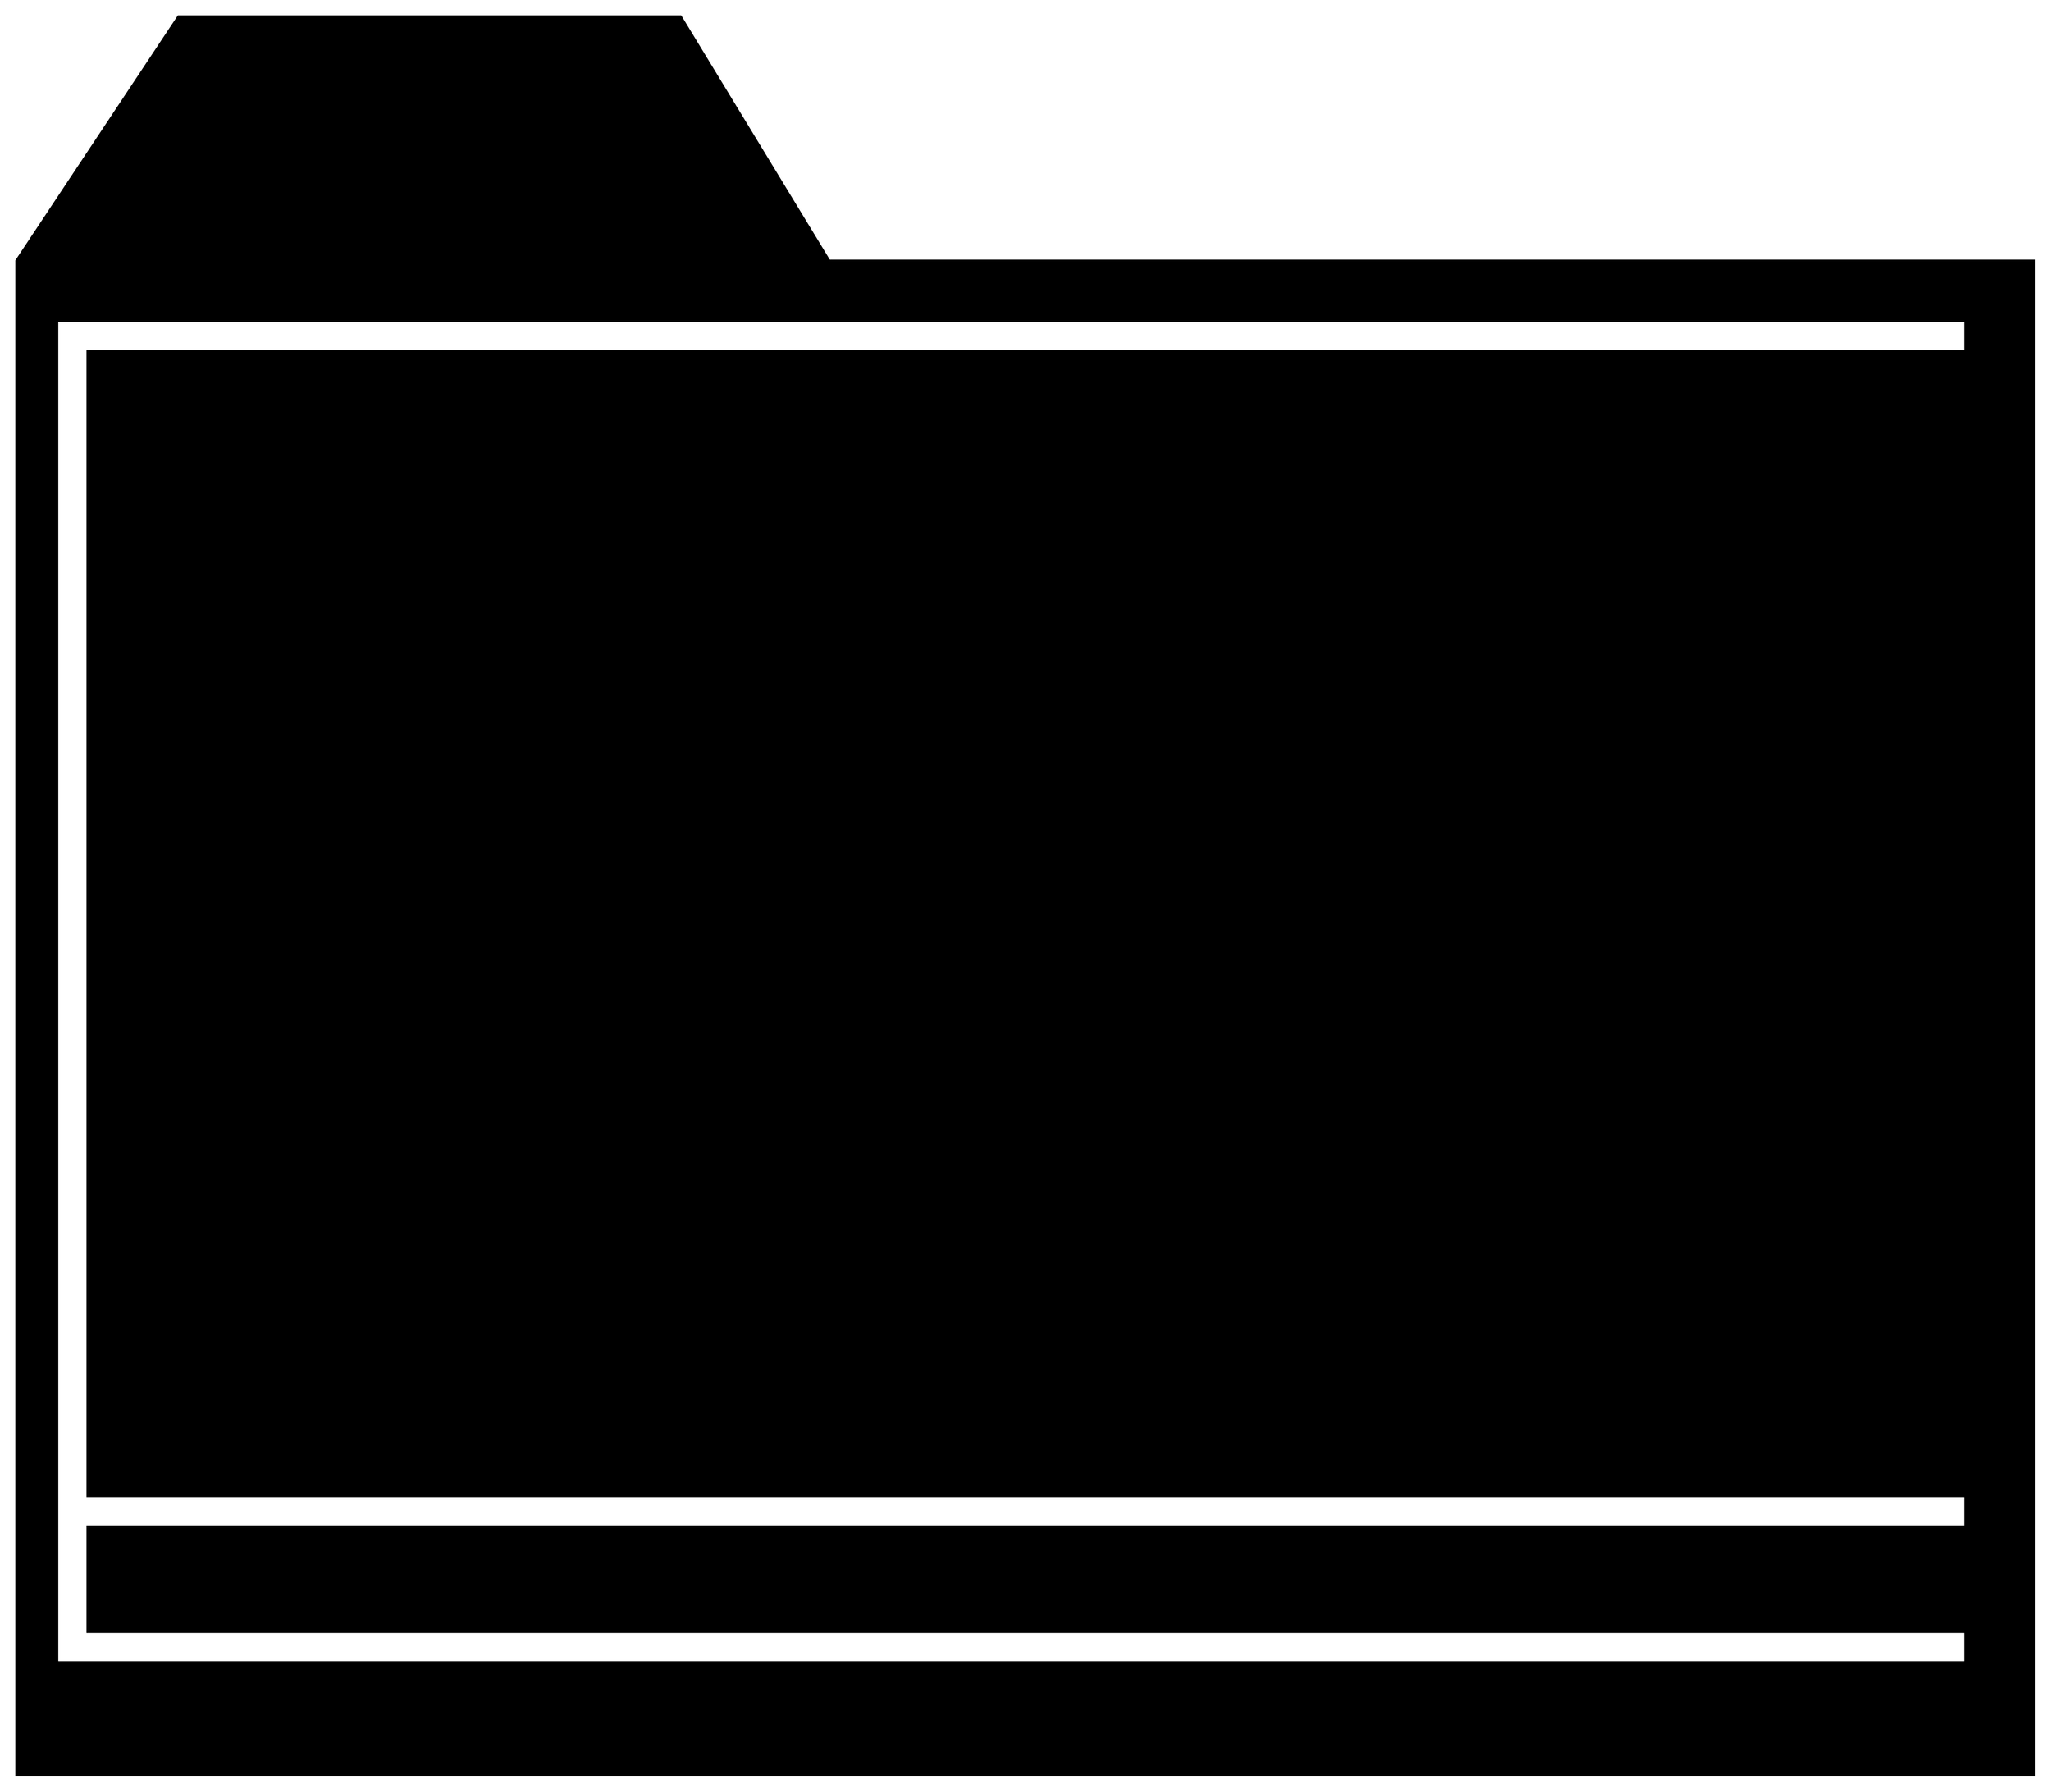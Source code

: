 


\begin{tikzpicture}[y=0.80pt, x=0.80pt, yscale=-1.0, xscale=1.0, inner sep=0pt, outer sep=0pt]
\begin{scope}[shift={(100.0,1808.0)},nonzero rule]
  \path[draw=.,fill=.,line width=1.600pt] (1847.0,32.0) --
    (203.0,32.0) -- (203.0,-1202.0) -- (335.0,-1401.0) --
    (744.0,-1401.0) -- (865.0,-1202.0) -- (1847.0,-1202.0) --
    (1847.0,32.0) -- cycle(1791.0,-60.0) -- (1791.0,-85.0) --
    (261.0,-85.0) -- (261.0,-170.0) -- (1791.0,-170.0) --
    (1791.0,-195.0) -- (261.0,-195.0) -- (261.0,-1128.0) --
    (1791.0,-1128.0) -- (1791.0,-1153.0) -- (236.0,-1153.0) --
    (236.0,-60.0) -- (1791.0,-60.0) -- cycle;
\end{scope}

\end{tikzpicture}


